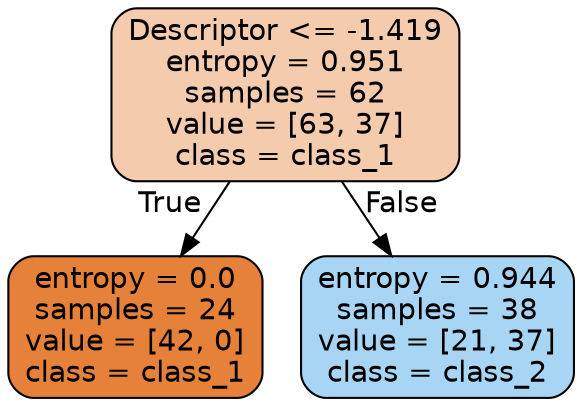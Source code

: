 digraph Tree {
node [shape=box, style="filled, rounded", color="black", fontname="helvetica"] ;
edge [fontname="helvetica"] ;
0 [label="Descriptor <= -1.419\nentropy = 0.951\nsamples = 62\nvalue = [63, 37]\nclass = class_1", fillcolor="#f4cbad"] ;
1 [label="entropy = 0.0\nsamples = 24\nvalue = [42, 0]\nclass = class_1", fillcolor="#e58139"] ;
0 -> 1 [labeldistance=2.5, labelangle=45, headlabel="True"] ;
2 [label="entropy = 0.944\nsamples = 38\nvalue = [21, 37]\nclass = class_2", fillcolor="#a9d5f4"] ;
0 -> 2 [labeldistance=2.5, labelangle=-45, headlabel="False"] ;
}